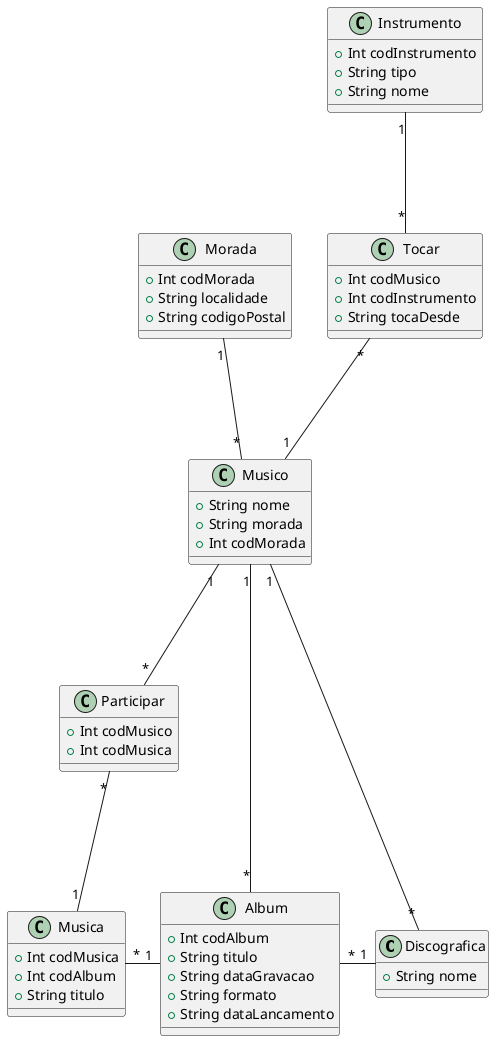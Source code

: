 @startuml
'Reavaliar o modelo do exercício 1
class Discografica {
    + String nome
}
class Instrumento {
    + Int codInstrumento
    + String tipo
    + String nome
}
class Musico {
    + String nome
    + String morada
    + Int codMorada
}
class Morada {
    + Int codMorada
    + String localidade
    + String codigoPostal
}
class Album {
    + Int codAlbum
    + String titulo
    + String dataGravacao
    + String formato
    + String dataLancamento
}
class Musica {
    + Int codMusica
    + Int codAlbum
    + String titulo
}
class Tocar {
    + Int codMusico
    + Int codInstrumento
    + String tocaDesde
}
class Participar {
    + Int codMusico
    + Int codMusica
}

Album "1" ---left "*" Musica
Discografica "1" ---left "*" Album
Instrumento "1" ---down "*" Tocar
Musica "1" ---up "*" Participar
Musico "1" --- "*" Participar
Musico "1" --- "*" Discografica
Musico "1" ---up "*" Tocar
Musico "1" --- "*" Album
Musico "*" ---up "1" Morada


@enduml
